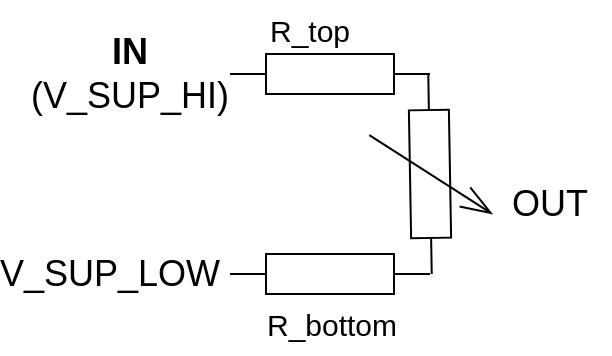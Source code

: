<mxfile version="26.0.4">
  <diagram name="Page-1" id="_OaOxUmhx98JHAGpv21M">
    <mxGraphModel dx="901" dy="615" grid="1" gridSize="10" guides="1" tooltips="1" connect="1" arrows="1" fold="1" page="1" pageScale="1" pageWidth="1169" pageHeight="827" math="0" shadow="0">
      <root>
        <mxCell id="0" />
        <mxCell id="1" parent="0" />
        <mxCell id="pB-FUH-wrkIsmEnLfByb-1" value="" style="pointerEvents=1;verticalLabelPosition=bottom;shadow=0;dashed=0;align=center;html=1;verticalAlign=top;shape=mxgraph.electrical.resistors.resistor_1;" vertex="1" parent="1">
          <mxGeometry x="180" y="110" width="100" height="20" as="geometry" />
        </mxCell>
        <mxCell id="pB-FUH-wrkIsmEnLfByb-2" value="" style="pointerEvents=1;verticalLabelPosition=bottom;shadow=0;dashed=0;align=center;html=1;verticalAlign=top;shape=mxgraph.electrical.resistors.resistor_1;" vertex="1" parent="1">
          <mxGeometry x="180" y="210" width="100" height="20" as="geometry" />
        </mxCell>
        <mxCell id="pB-FUH-wrkIsmEnLfByb-3" value="" style="pointerEvents=1;verticalLabelPosition=bottom;shadow=0;dashed=0;align=center;html=1;verticalAlign=top;shape=mxgraph.electrical.resistors.variable_resistor_1;rotation=89;" vertex="1" parent="1">
          <mxGeometry x="230" y="140" width="100" height="60" as="geometry" />
        </mxCell>
        <mxCell id="pB-FUH-wrkIsmEnLfByb-4" value="&lt;span style=&quot;font-size: 18px;&quot;&gt;&lt;b&gt;IN&lt;/b&gt; (V_SUP_HI)&lt;/span&gt;" style="text;html=1;align=center;verticalAlign=middle;whiteSpace=wrap;rounded=0;" vertex="1" parent="1">
          <mxGeometry x="100" y="105" width="60" height="30" as="geometry" />
        </mxCell>
        <mxCell id="pB-FUH-wrkIsmEnLfByb-5" value="&lt;font style=&quot;font-size: 18px;&quot;&gt;OUT&lt;/font&gt;" style="text;html=1;align=center;verticalAlign=middle;whiteSpace=wrap;rounded=0;" vertex="1" parent="1">
          <mxGeometry x="310" y="170" width="60" height="30" as="geometry" />
        </mxCell>
        <mxCell id="pB-FUH-wrkIsmEnLfByb-6" value="&lt;font style=&quot;font-size: 15px;&quot;&gt;R_top&lt;/font&gt;" style="text;html=1;align=center;verticalAlign=middle;whiteSpace=wrap;rounded=0;" vertex="1" parent="1">
          <mxGeometry x="190" y="83" width="60" height="30" as="geometry" />
        </mxCell>
        <mxCell id="pB-FUH-wrkIsmEnLfByb-7" value="&lt;font style=&quot;font-size: 15px;&quot;&gt;R_bottom&lt;/font&gt;" style="text;html=1;align=center;verticalAlign=middle;whiteSpace=wrap;rounded=0;" vertex="1" parent="1">
          <mxGeometry x="201" y="230" width="60" height="30" as="geometry" />
        </mxCell>
        <mxCell id="pB-FUH-wrkIsmEnLfByb-8" value="&lt;span style=&quot;font-size: 18px;&quot;&gt;V_SUP_LOW&lt;/span&gt;" style="text;html=1;align=center;verticalAlign=middle;whiteSpace=wrap;rounded=0;" vertex="1" parent="1">
          <mxGeometry x="90" y="205" width="60" height="30" as="geometry" />
        </mxCell>
      </root>
    </mxGraphModel>
  </diagram>
</mxfile>
